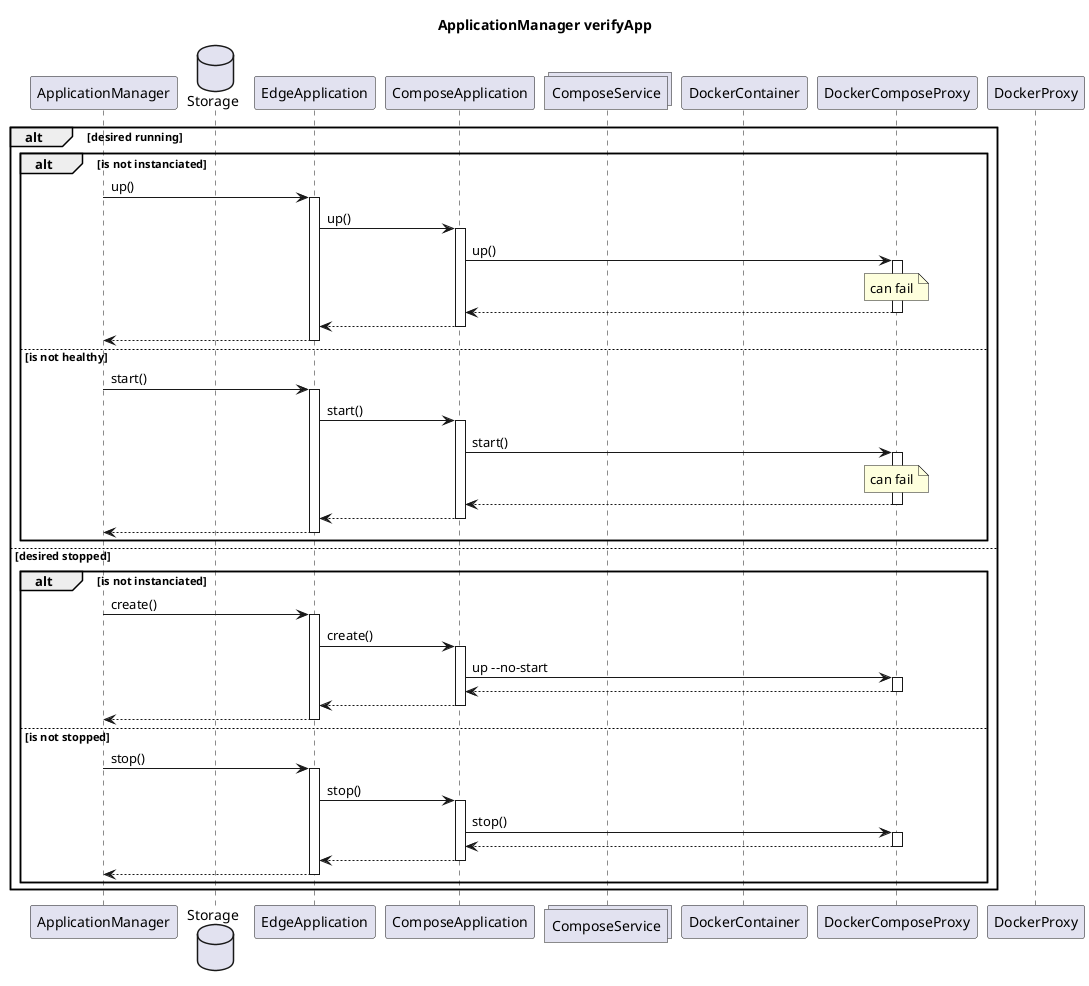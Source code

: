 @startuml
title "ApplicationManager verifyApp"

participant ApplicationManager as AM
database Storage as Stor
participant EdgeApplication as EApp
participant ComposeApplication as CA
collections ComposeService as CS
participant DockerContainer as DCont
participant DockerComposeProxy as DComp
participant DockerProxy as D

!startsub verifyApp

alt desired running
    alt is not instanciated
        AM->EApp ++: up()
        EApp->CA ++: up()
        CA->DComp ++: up()
        Note over DComp: can fail
        DComp-->CA --:
        CA-->EApp --:
        EApp-->AM --:

    else is not healthy
        AM->EApp ++: start()
        EApp->CA ++: start()
        CA->DComp ++: start()
        Note over DComp: can fail
        DComp-->CA --:
        CA-->EApp --:
        EApp-->AM --:
    end
else desired stopped
    alt is not instanciated
        AM->EApp ++: create()
        EApp->CA ++: create()
        CA->DComp ++: up --no-start
        DComp-->CA --:
        CA-->EApp --:
        EApp-->AM --:

    else is not stopped
        AM->EApp ++: stop()
        EApp->CA ++: stop()
        CA->DComp ++: stop()
        DComp-->CA --:
        CA-->EApp --:
        EApp-->AM --:
    end
end
!endsub
@enduml

